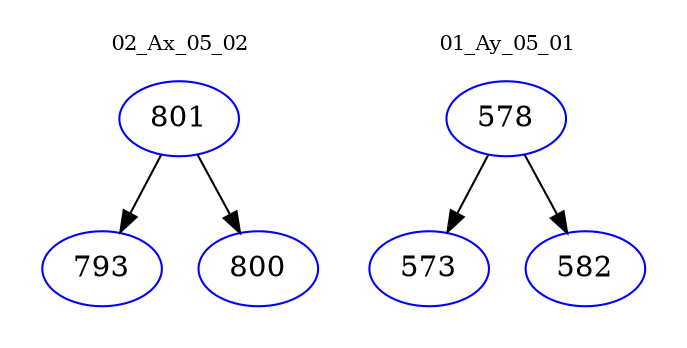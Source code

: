digraph{
subgraph cluster_0 {
color = white
label = "02_Ax_05_02";
fontsize=10;
T0_801 [label="801", color="blue"]
T0_801 -> T0_793 [color="black"]
T0_793 [label="793", color="blue"]
T0_801 -> T0_800 [color="black"]
T0_800 [label="800", color="blue"]
}
subgraph cluster_1 {
color = white
label = "01_Ay_05_01";
fontsize=10;
T1_578 [label="578", color="blue"]
T1_578 -> T1_573 [color="black"]
T1_573 [label="573", color="blue"]
T1_578 -> T1_582 [color="black"]
T1_582 [label="582", color="blue"]
}
}
